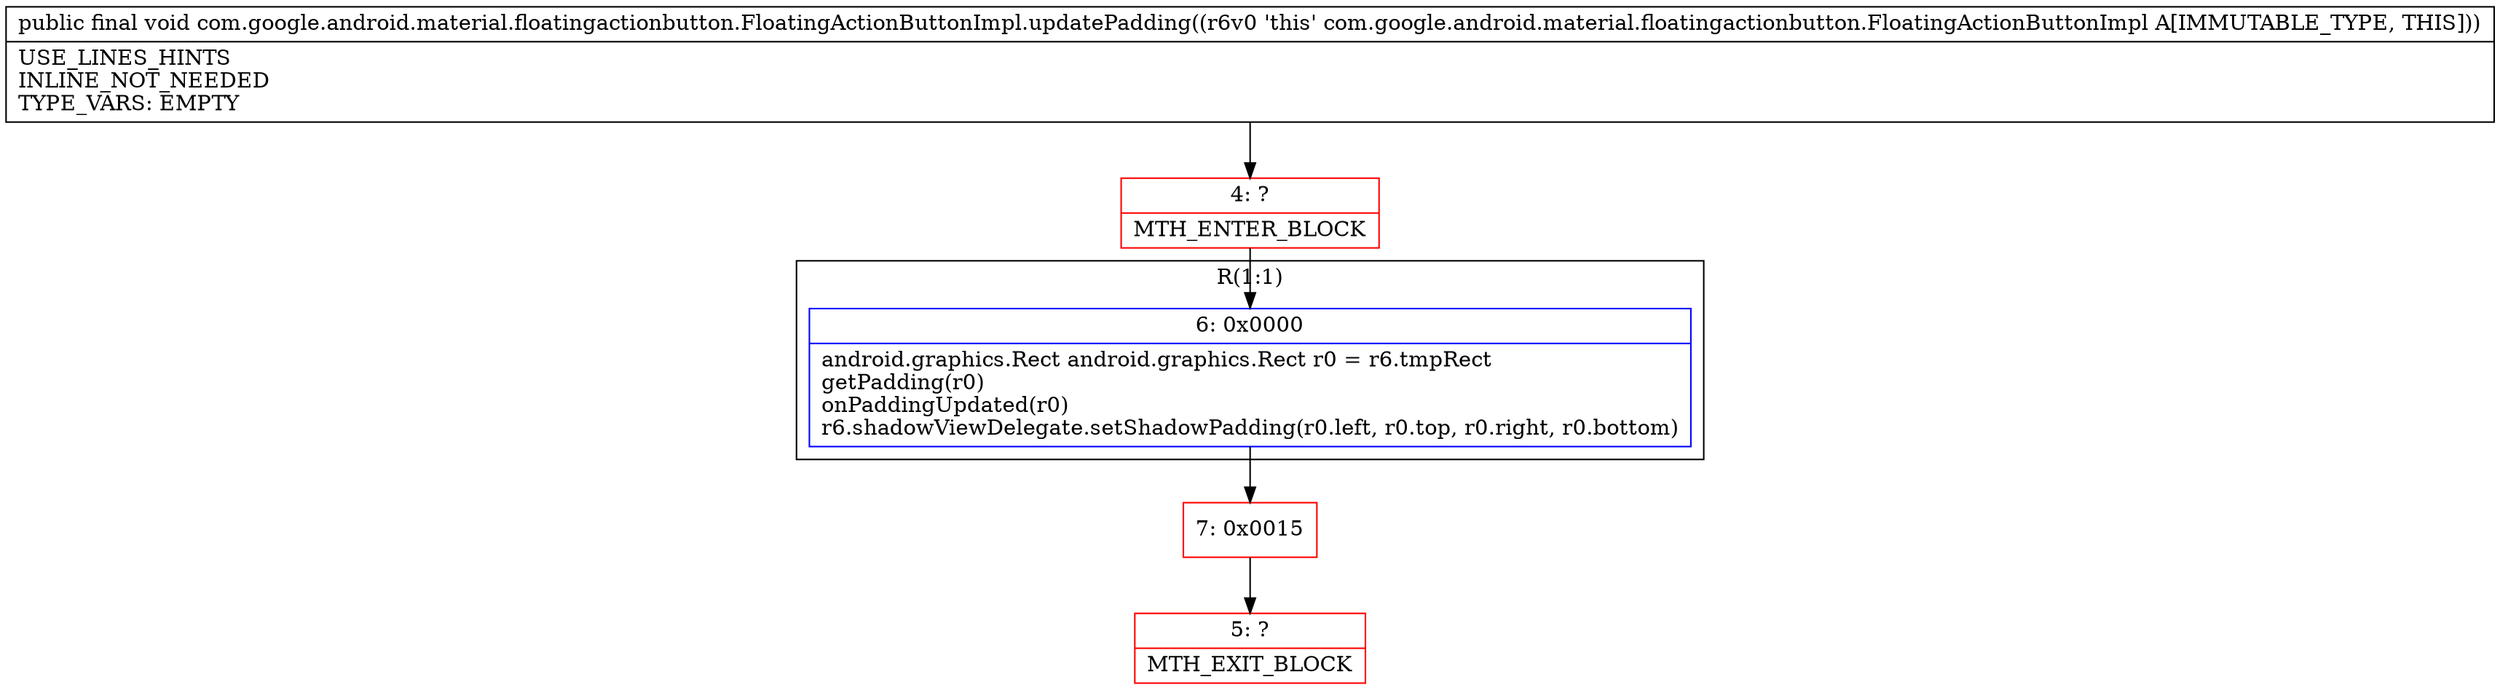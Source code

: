 digraph "CFG forcom.google.android.material.floatingactionbutton.FloatingActionButtonImpl.updatePadding()V" {
subgraph cluster_Region_2073616164 {
label = "R(1:1)";
node [shape=record,color=blue];
Node_6 [shape=record,label="{6\:\ 0x0000|android.graphics.Rect android.graphics.Rect r0 = r6.tmpRect\lgetPadding(r0)\lonPaddingUpdated(r0)\lr6.shadowViewDelegate.setShadowPadding(r0.left, r0.top, r0.right, r0.bottom)\l}"];
}
Node_4 [shape=record,color=red,label="{4\:\ ?|MTH_ENTER_BLOCK\l}"];
Node_7 [shape=record,color=red,label="{7\:\ 0x0015}"];
Node_5 [shape=record,color=red,label="{5\:\ ?|MTH_EXIT_BLOCK\l}"];
MethodNode[shape=record,label="{public final void com.google.android.material.floatingactionbutton.FloatingActionButtonImpl.updatePadding((r6v0 'this' com.google.android.material.floatingactionbutton.FloatingActionButtonImpl A[IMMUTABLE_TYPE, THIS]))  | USE_LINES_HINTS\lINLINE_NOT_NEEDED\lTYPE_VARS: EMPTY\l}"];
MethodNode -> Node_4;Node_6 -> Node_7;
Node_4 -> Node_6;
Node_7 -> Node_5;
}

